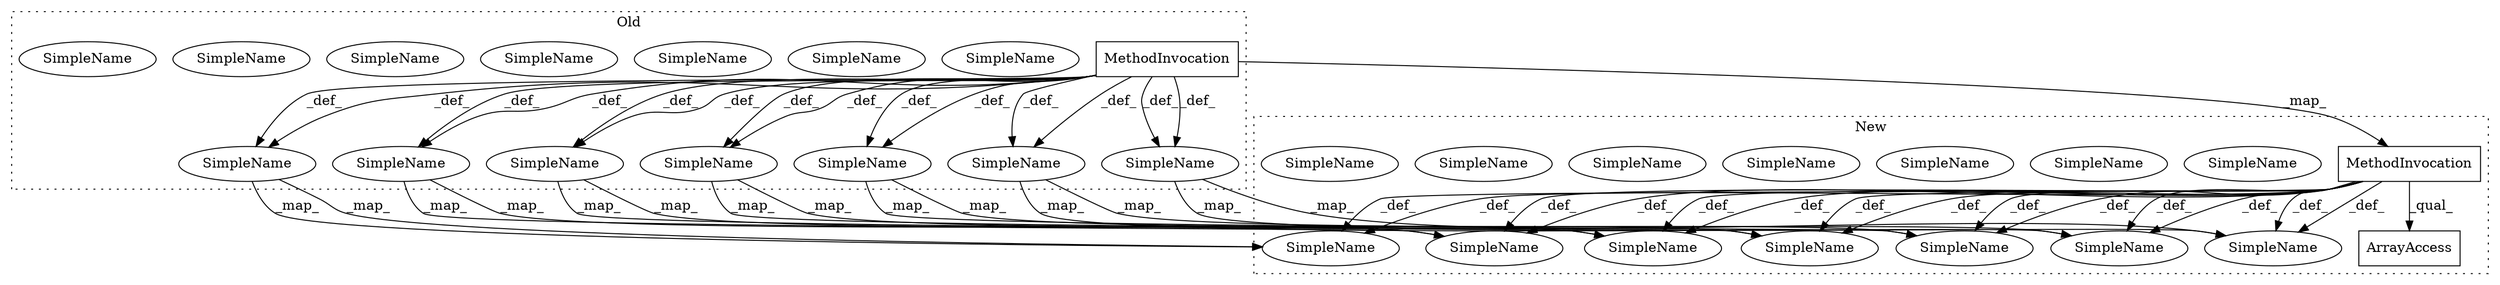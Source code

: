 digraph G {
subgraph cluster0 {
3 [label="MethodInvocation" a="32" s="2367,2417" l="6,1" shape="box"];
4 [label="SimpleName" a="42" s="2359" l="1" shape="ellipse"];
8 [label="SimpleName" a="42" s="3346" l="1" shape="ellipse"];
10 [label="SimpleName" a="42" s="2642" l="2" shape="ellipse"];
11 [label="SimpleName" a="42" s="3346" l="1" shape="ellipse"];
13 [label="SimpleName" a="42" s="2674" l="2" shape="ellipse"];
14 [label="SimpleName" a="42" s="3179" l="1" shape="ellipse"];
15 [label="SimpleName" a="42" s="2746" l="1" shape="ellipse"];
16 [label="SimpleName" a="42" s="2841" l="6" shape="ellipse"];
19 [label="SimpleName" a="42" s="2359" l="1" shape="ellipse"];
20 [label="SimpleName" a="42" s="3179" l="1" shape="ellipse"];
22 [label="SimpleName" a="42" s="2642" l="2" shape="ellipse"];
24 [label="SimpleName" a="42" s="2674" l="2" shape="ellipse"];
27 [label="SimpleName" a="42" s="2841" l="6" shape="ellipse"];
28 [label="SimpleName" a="42" s="2746" l="1" shape="ellipse"];
label = "Old";
style="dotted";
}
subgraph cluster1 {
1 [label="ArrayAccess" a="2" s="2381,2440" l="58,1" shape="box"];
2 [label="MethodInvocation" a="32" s="2387,2437" l="6,1" shape="box"];
5 [label="SimpleName" a="42" s="3205" l="1" shape="ellipse"];
6 [label="SimpleName" a="42" s="2668" l="2" shape="ellipse"];
7 [label="SimpleName" a="42" s="2867" l="6" shape="ellipse"];
9 [label="SimpleName" a="42" s="2379" l="1" shape="ellipse"];
12 [label="SimpleName" a="42" s="2700" l="2" shape="ellipse"];
17 [label="SimpleName" a="42" s="2379" l="1" shape="ellipse"];
18 [label="SimpleName" a="42" s="2668" l="2" shape="ellipse"];
21 [label="SimpleName" a="42" s="2772" l="1" shape="ellipse"];
23 [label="SimpleName" a="42" s="3205" l="1" shape="ellipse"];
25 [label="SimpleName" a="42" s="3372" l="1" shape="ellipse"];
26 [label="SimpleName" a="42" s="2700" l="2" shape="ellipse"];
29 [label="SimpleName" a="42" s="2772" l="1" shape="ellipse"];
30 [label="SimpleName" a="42" s="3372" l="1" shape="ellipse"];
31 [label="SimpleName" a="42" s="2867" l="6" shape="ellipse"];
label = "New";
style="dotted";
}
2 -> 9 [label="_def_"];
2 -> 1 [label="_qual_"];
2 -> 7 [label="_def_"];
2 -> 25 [label="_def_"];
2 -> 7 [label="_def_"];
2 -> 23 [label="_def_"];
2 -> 9 [label="_def_"];
2 -> 23 [label="_def_"];
2 -> 6 [label="_def_"];
2 -> 12 [label="_def_"];
2 -> 25 [label="_def_"];
2 -> 6 [label="_def_"];
2 -> 12 [label="_def_"];
2 -> 29 [label="_def_"];
2 -> 29 [label="_def_"];
3 -> 27 [label="_def_"];
3 -> 24 [label="_def_"];
3 -> 8 [label="_def_"];
3 -> 20 [label="_def_"];
3 -> 10 [label="_def_"];
3 -> 27 [label="_def_"];
3 -> 8 [label="_def_"];
3 -> 28 [label="_def_"];
3 -> 24 [label="_def_"];
3 -> 28 [label="_def_"];
3 -> 10 [label="_def_"];
3 -> 2 [label="_map_"];
3 -> 19 [label="_def_"];
3 -> 20 [label="_def_"];
3 -> 19 [label="_def_"];
8 -> 25 [label="_map_"];
8 -> 25 [label="_map_"];
10 -> 6 [label="_map_"];
10 -> 6 [label="_map_"];
19 -> 9 [label="_map_"];
19 -> 9 [label="_map_"];
20 -> 23 [label="_map_"];
20 -> 23 [label="_map_"];
24 -> 12 [label="_map_"];
24 -> 12 [label="_map_"];
27 -> 7 [label="_map_"];
27 -> 7 [label="_map_"];
28 -> 29 [label="_map_"];
28 -> 29 [label="_map_"];
}